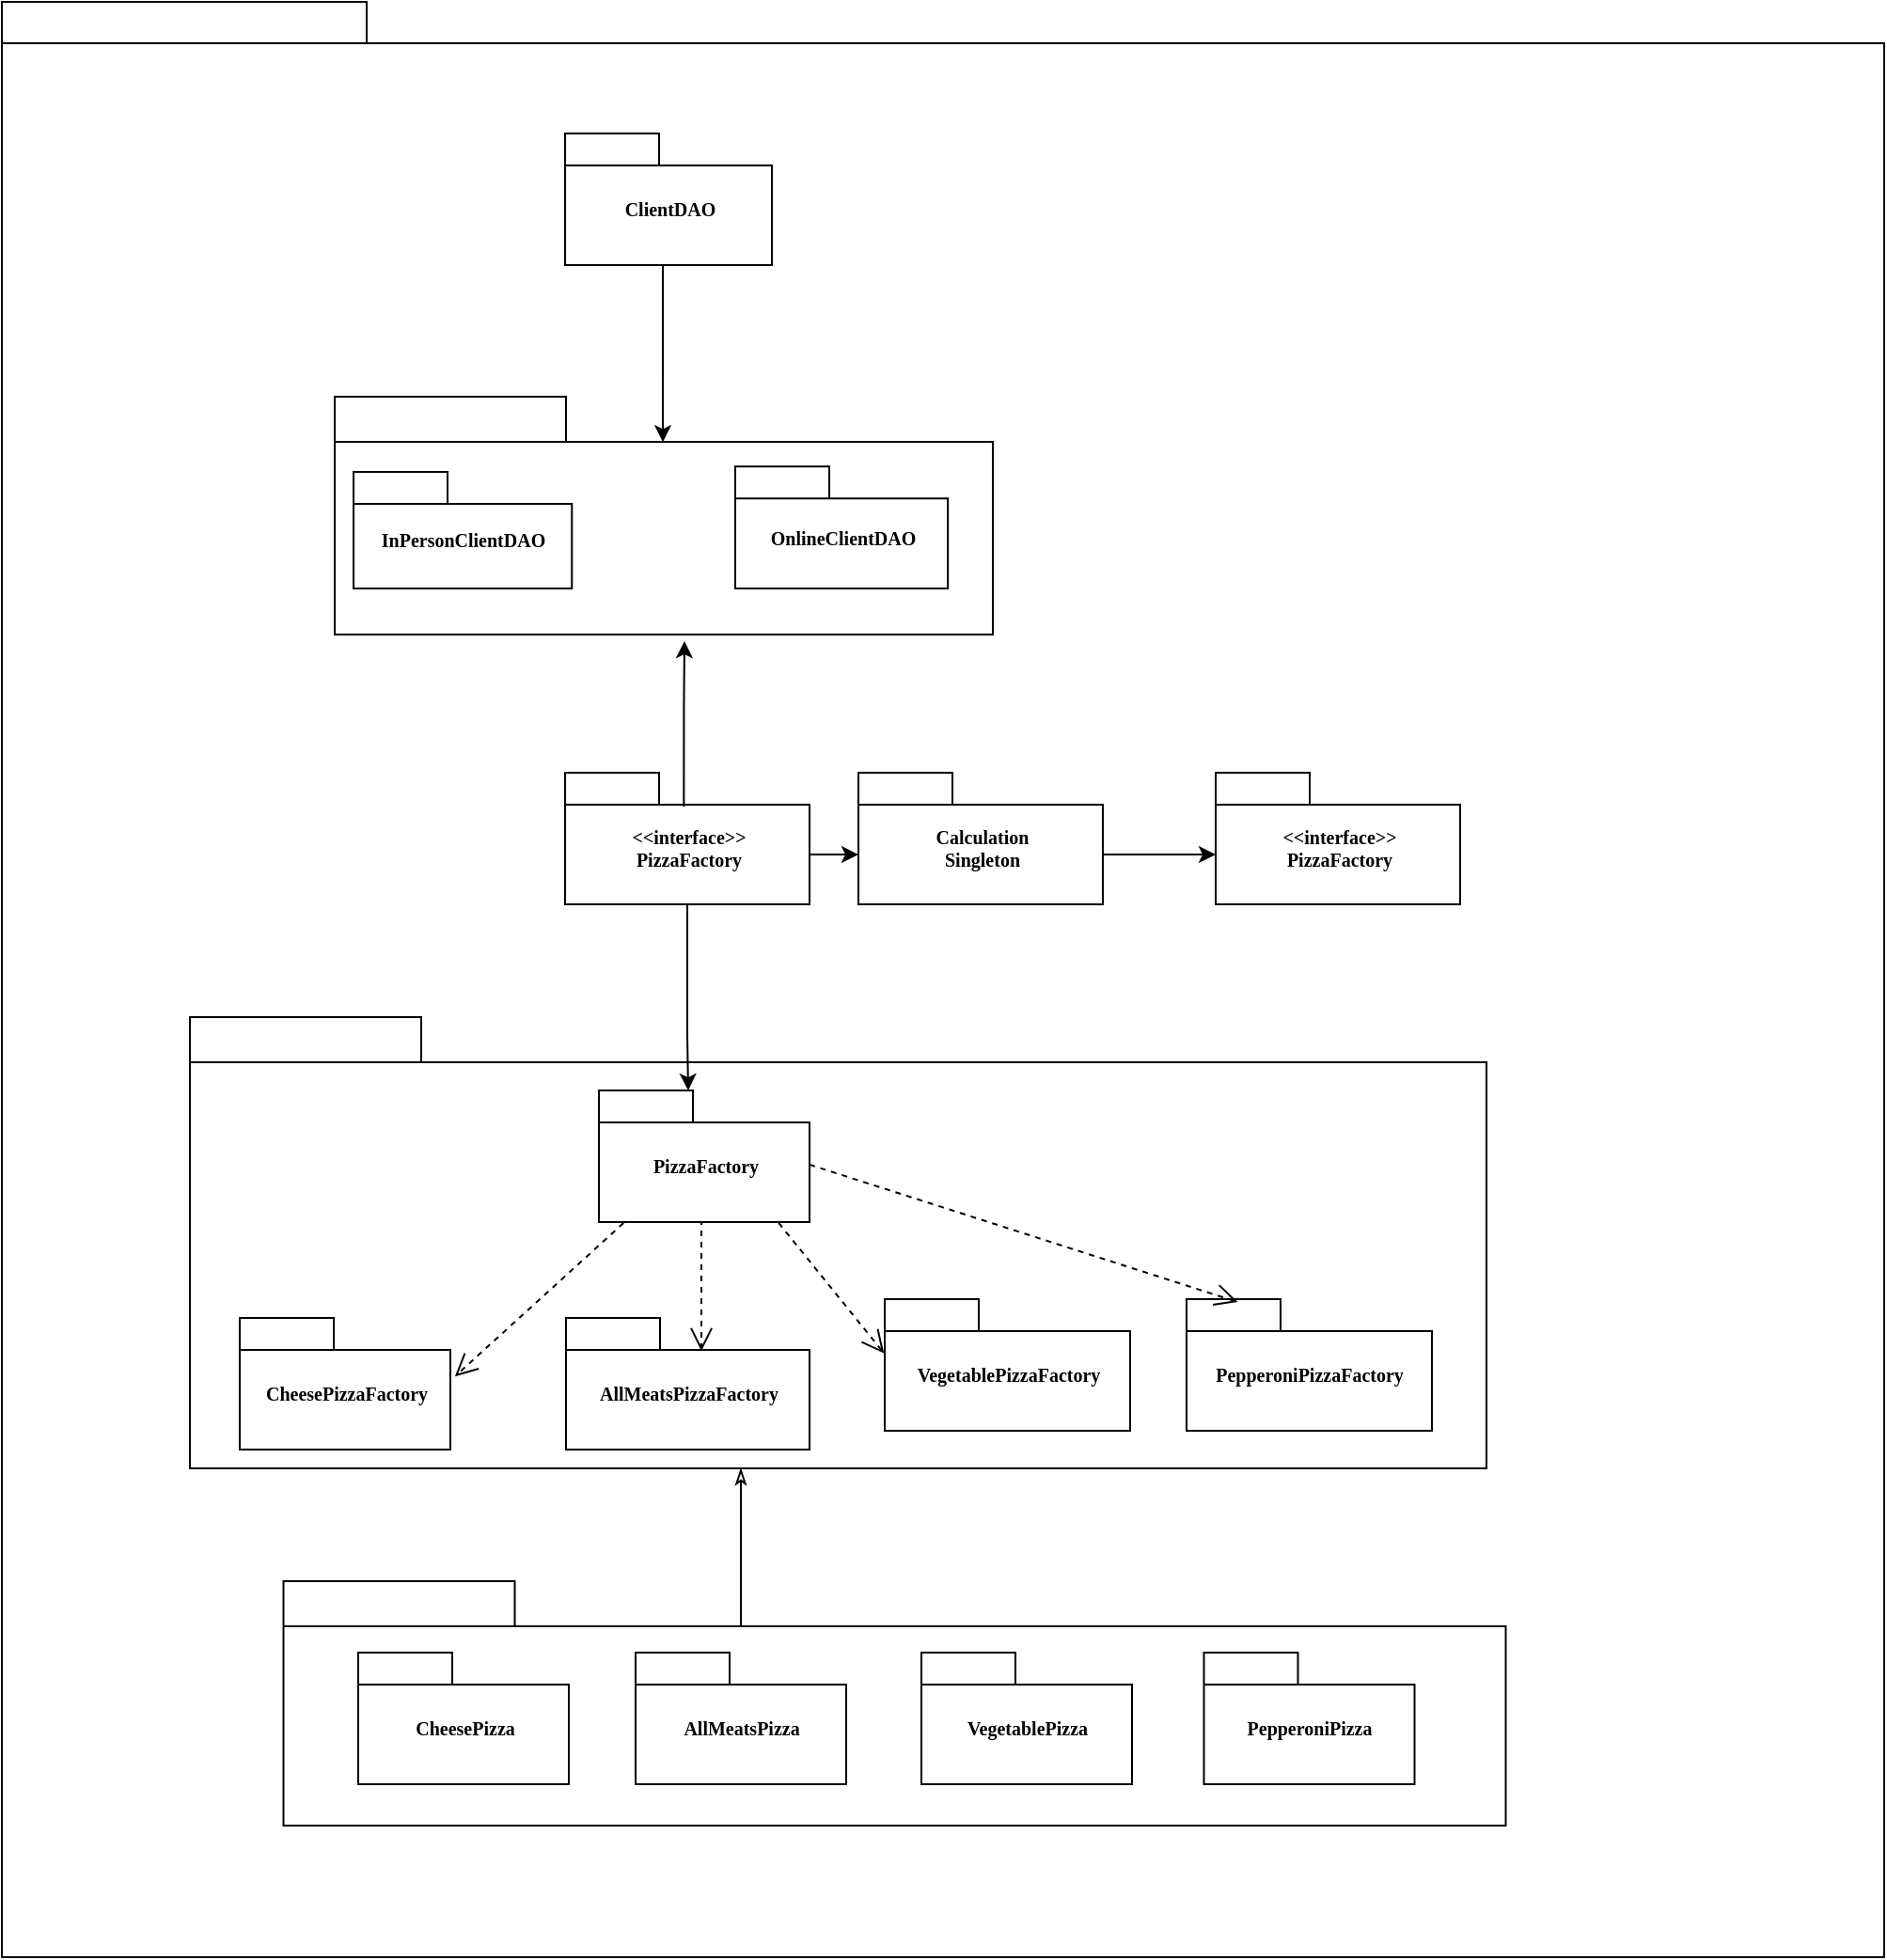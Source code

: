 <mxfile version="21.7.4" type="github">
  <diagram name="Page-1" id="b5b7bab2-c9e2-2cf4-8b2a-24fd1a2a6d21">
    <mxGraphModel dx="1072" dy="1378" grid="1" gridSize="10" guides="1" tooltips="1" connect="1" arrows="1" fold="1" page="1" pageScale="1" pageWidth="827" pageHeight="1169" background="none" math="0" shadow="0">
      <root>
        <mxCell id="0" />
        <mxCell id="1" parent="0" />
        <mxCell id="6e0c8c40b5770093-72" value="" style="shape=folder;fontStyle=1;spacingTop=10;tabWidth=194;tabHeight=22;tabPosition=left;html=1;rounded=0;shadow=0;comic=0;labelBackgroundColor=none;strokeWidth=1;fillColor=none;fontFamily=Verdana;fontSize=10;align=center;strokeColor=default;" parent="1" vertex="1">
          <mxGeometry x="300" y="590" width="1001" height="1040" as="geometry" />
        </mxCell>
        <mxCell id="6e0c8c40b5770093-6" value="" style="group" parent="1" vertex="1" connectable="0">
          <mxGeometry x="599.5" y="1000" width="261.5" height="100" as="geometry" />
        </mxCell>
        <mxCell id="6e0c8c40b5770093-4" value="&amp;lt;&amp;lt;interface&amp;gt;&amp;gt;&lt;br&gt;PizzaFactory" style="shape=folder;fontStyle=1;spacingTop=10;tabWidth=50;tabHeight=17;tabPosition=left;html=1;rounded=0;shadow=0;comic=0;labelBackgroundColor=none;strokeWidth=1;fontFamily=Verdana;fontSize=10;align=center;" parent="6e0c8c40b5770093-6" vertex="1">
          <mxGeometry width="130" height="70" as="geometry" />
        </mxCell>
        <mxCell id="4kux9JXm7JYMOQ9NT7fL-21" value="" style="rounded=0;orthogonalLoop=1;jettySize=auto;html=1;edgeStyle=elbowEdgeStyle;startArrow=classicThin;startFill=0;" edge="1" parent="1" source="6e0c8c40b5770093-33" target="6e0c8c40b5770093-50">
          <mxGeometry relative="1" as="geometry" />
        </mxCell>
        <mxCell id="6e0c8c40b5770093-33" value="" style="shape=folder;fontStyle=1;spacingTop=10;tabWidth=123;tabHeight=24;tabPosition=left;html=1;rounded=0;shadow=0;comic=0;labelBackgroundColor=none;strokeColor=#000000;strokeWidth=1;fillColor=#ffffff;fontFamily=Verdana;fontSize=10;fontColor=#000000;align=center;" parent="1" vertex="1">
          <mxGeometry x="400" y="1130" width="689.5" height="240" as="geometry" />
        </mxCell>
        <mxCell id="6e0c8c40b5770093-64" style="edgeStyle=elbowEdgeStyle;rounded=0;html=1;entryX=0.559;entryY=0.251;entryPerimeter=0;dashed=1;labelBackgroundColor=none;startFill=0;endArrow=open;endFill=0;endSize=10;fontFamily=Verdana;fontSize=10;" parent="1" target="6e0c8c40b5770093-44" edge="1">
          <mxGeometry relative="1" as="geometry">
            <mxPoint x="672" y="1225.5" as="sourcePoint" />
          </mxGeometry>
        </mxCell>
        <mxCell id="6e0c8c40b5770093-65" style="edgeStyle=none;rounded=0;html=1;dashed=1;labelBackgroundColor=none;startFill=0;endArrow=open;endFill=0;endSize=10;fontFamily=Verdana;fontSize=10;entryX=-0.003;entryY=0.411;entryPerimeter=0;" parent="1" target="6e0c8c40b5770093-45" edge="1">
          <mxGeometry relative="1" as="geometry">
            <mxPoint x="701.794" y="1225.5" as="sourcePoint" />
          </mxGeometry>
        </mxCell>
        <mxCell id="6e0c8c40b5770093-66" style="edgeStyle=none;rounded=0;html=1;dashed=1;labelBackgroundColor=none;startFill=0;endArrow=open;endFill=0;endSize=10;fontFamily=Verdana;fontSize=10;entryX=1.013;entryY=0.444;entryPerimeter=0;" parent="1" edge="1">
          <mxGeometry relative="1" as="geometry">
            <mxPoint x="635.027" y="1235.5" as="sourcePoint" />
            <mxPoint x="540.956" y="1321.08" as="targetPoint" />
          </mxGeometry>
        </mxCell>
        <mxCell id="6e0c8c40b5770093-42" value="PizzaFactory" style="shape=folder;fontStyle=1;spacingTop=10;tabWidth=50;tabHeight=17;tabPosition=left;html=1;rounded=0;shadow=0;comic=0;labelBackgroundColor=none;strokeColor=#000000;strokeWidth=1;fillColor=#ffffff;fontFamily=Verdana;fontSize=10;fontColor=#000000;align=center;" parent="1" vertex="1">
          <mxGeometry x="617.5" y="1169" width="112" height="70" as="geometry" />
        </mxCell>
        <mxCell id="6e0c8c40b5770093-43" value="CheesePizzaFactory" style="shape=folder;fontStyle=1;spacingTop=10;tabWidth=50;tabHeight=17;tabPosition=left;html=1;rounded=0;shadow=0;comic=0;labelBackgroundColor=none;strokeColor=#000000;strokeWidth=1;fillColor=#ffffff;fontFamily=Verdana;fontSize=10;fontColor=#000000;align=center;" parent="1" vertex="1">
          <mxGeometry x="426.5" y="1290" width="112" height="70" as="geometry" />
        </mxCell>
        <mxCell id="6e0c8c40b5770093-44" value="AllMeatsPizzaFactory" style="shape=folder;fontStyle=1;spacingTop=10;tabWidth=50;tabHeight=17;tabPosition=left;html=1;rounded=0;shadow=0;comic=0;labelBackgroundColor=none;strokeColor=#000000;strokeWidth=1;fillColor=#ffffff;fontFamily=Verdana;fontSize=10;fontColor=#000000;align=center;" parent="1" vertex="1">
          <mxGeometry x="600" y="1290" width="129.5" height="70" as="geometry" />
        </mxCell>
        <mxCell id="6e0c8c40b5770093-45" value="VegetablePizzaFactory" style="shape=folder;fontStyle=1;spacingTop=10;tabWidth=50;tabHeight=17;tabPosition=left;html=1;rounded=0;shadow=0;comic=0;labelBackgroundColor=none;strokeColor=#000000;strokeWidth=1;fillColor=#ffffff;fontFamily=Verdana;fontSize=10;fontColor=#000000;align=center;" parent="1" vertex="1">
          <mxGeometry x="769.5" y="1280" width="130.5" height="70" as="geometry" />
        </mxCell>
        <mxCell id="6e0c8c40b5770093-47" value="" style="shape=folder;fontStyle=1;spacingTop=10;tabWidth=123;tabHeight=24;tabPosition=left;html=1;rounded=0;shadow=0;comic=0;labelBackgroundColor=none;strokeWidth=1;fontFamily=Verdana;fontSize=10;align=center;" parent="1" vertex="1">
          <mxGeometry x="449.75" y="1430" width="650" height="130" as="geometry" />
        </mxCell>
        <mxCell id="6e0c8c40b5770093-49" value="CheesePizza" style="shape=folder;fontStyle=1;spacingTop=10;tabWidth=50;tabHeight=17;tabPosition=left;html=1;rounded=0;shadow=0;comic=0;labelBackgroundColor=none;strokeWidth=1;fontFamily=Verdana;fontSize=10;align=center;" parent="1" vertex="1">
          <mxGeometry x="489.5" y="1468" width="112" height="70" as="geometry" />
        </mxCell>
        <mxCell id="6e0c8c40b5770093-50" value="AllMeatsPizza" style="shape=folder;fontStyle=1;spacingTop=10;tabWidth=50;tabHeight=17;tabPosition=left;html=1;rounded=0;shadow=0;comic=0;labelBackgroundColor=none;strokeWidth=1;fontFamily=Verdana;fontSize=10;align=center;" parent="1" vertex="1">
          <mxGeometry x="637" y="1468" width="112" height="70" as="geometry" />
        </mxCell>
        <mxCell id="4kux9JXm7JYMOQ9NT7fL-5" value="PepperoniPizzaFactory" style="shape=folder;fontStyle=1;spacingTop=10;tabWidth=50;tabHeight=17;tabPosition=left;html=1;rounded=0;shadow=0;comic=0;labelBackgroundColor=none;strokeColor=#000000;strokeWidth=1;fillColor=#ffffff;fontFamily=Verdana;fontSize=10;fontColor=#000000;align=center;" vertex="1" parent="1">
          <mxGeometry x="930" y="1280" width="130.5" height="70" as="geometry" />
        </mxCell>
        <mxCell id="4kux9JXm7JYMOQ9NT7fL-7" style="edgeStyle=none;rounded=0;html=1;dashed=1;labelBackgroundColor=none;startFill=0;endArrow=open;endFill=0;endSize=10;fontFamily=Verdana;fontSize=10;entryX=-0.003;entryY=0.411;entryPerimeter=0;" edge="1" parent="1">
          <mxGeometry relative="1" as="geometry">
            <mxPoint x="729.5" y="1208.462" as="sourcePoint" />
            <mxPoint x="957.21" y="1281.5" as="targetPoint" />
          </mxGeometry>
        </mxCell>
        <mxCell id="4kux9JXm7JYMOQ9NT7fL-8" value="VegetablePizza" style="shape=folder;fontStyle=1;spacingTop=10;tabWidth=50;tabHeight=17;tabPosition=left;html=1;rounded=0;shadow=0;comic=0;labelBackgroundColor=none;strokeWidth=1;fontFamily=Verdana;fontSize=10;align=center;" vertex="1" parent="1">
          <mxGeometry x="789" y="1468" width="112" height="70" as="geometry" />
        </mxCell>
        <mxCell id="4kux9JXm7JYMOQ9NT7fL-10" value="PepperoniPizza" style="shape=folder;fontStyle=1;spacingTop=10;tabWidth=50;tabHeight=17;tabPosition=left;html=1;rounded=0;shadow=0;comic=0;labelBackgroundColor=none;strokeWidth=1;fontFamily=Verdana;fontSize=10;align=center;" vertex="1" parent="1">
          <mxGeometry x="939.25" y="1468" width="112" height="70" as="geometry" />
        </mxCell>
        <mxCell id="4kux9JXm7JYMOQ9NT7fL-11" value="" style="shape=folder;fontStyle=1;spacingTop=10;tabWidth=123;tabHeight=24;tabPosition=left;html=1;rounded=0;shadow=0;comic=0;labelBackgroundColor=none;strokeWidth=1;fontFamily=Verdana;fontSize=10;align=center;container=1;" vertex="1" parent="1">
          <mxGeometry x="477" y="800" width="350" height="126.5" as="geometry" />
        </mxCell>
        <mxCell id="4kux9JXm7JYMOQ9NT7fL-14" value="OnlineClientDAO" style="shape=folder;fontStyle=1;spacingTop=10;tabWidth=50;tabHeight=17;tabPosition=left;html=1;rounded=0;shadow=0;comic=0;labelBackgroundColor=none;strokeWidth=1;fontFamily=Verdana;fontSize=10;align=center;" vertex="1" parent="4kux9JXm7JYMOQ9NT7fL-11">
          <mxGeometry x="213" y="37.07" width="113.08" height="64.87" as="geometry" />
        </mxCell>
        <mxCell id="4kux9JXm7JYMOQ9NT7fL-12" value="" style="group" vertex="1" connectable="0" parent="4kux9JXm7JYMOQ9NT7fL-11">
          <mxGeometry x="10" y="40" width="130" height="61.94" as="geometry" />
        </mxCell>
        <mxCell id="4kux9JXm7JYMOQ9NT7fL-13" value="InPersonClientDAO" style="shape=folder;fontStyle=1;spacingTop=10;tabWidth=50;tabHeight=17;tabPosition=left;html=1;rounded=0;shadow=0;comic=0;labelBackgroundColor=none;strokeWidth=1;fontFamily=Verdana;fontSize=10;align=center;" vertex="1" parent="4kux9JXm7JYMOQ9NT7fL-12">
          <mxGeometry width="116.134" height="61.94" as="geometry" />
        </mxCell>
        <mxCell id="4kux9JXm7JYMOQ9NT7fL-25" style="edgeStyle=elbowEdgeStyle;rounded=0;orthogonalLoop=1;jettySize=auto;html=1;entryX=0.397;entryY=0.191;entryDx=0;entryDy=0;entryPerimeter=0;" edge="1" parent="1">
          <mxGeometry relative="1" as="geometry">
            <mxPoint x="651.55" y="700" as="sourcePoint" />
            <mxPoint x="651.5" y="824.161" as="targetPoint" />
          </mxGeometry>
        </mxCell>
        <mxCell id="4kux9JXm7JYMOQ9NT7fL-15" value="ClientDAO" style="shape=folder;fontStyle=1;spacingTop=10;tabWidth=50;tabHeight=17;tabPosition=left;html=1;rounded=0;shadow=0;comic=0;labelBackgroundColor=none;strokeWidth=1;fontFamily=Verdana;fontSize=10;align=center;" vertex="1" parent="1">
          <mxGeometry x="599.5" y="660" width="110" height="70" as="geometry" />
        </mxCell>
        <mxCell id="4kux9JXm7JYMOQ9NT7fL-18" style="edgeStyle=orthogonalEdgeStyle;rounded=0;orthogonalLoop=1;jettySize=auto;html=1;exitX=0.486;exitY=0.257;exitDx=0;exitDy=0;exitPerimeter=0;" edge="1" parent="1" source="6e0c8c40b5770093-4">
          <mxGeometry relative="1" as="geometry">
            <mxPoint x="663" y="930" as="targetPoint" />
          </mxGeometry>
        </mxCell>
        <mxCell id="4kux9JXm7JYMOQ9NT7fL-20" value="" style="edgeStyle=orthogonalEdgeStyle;rounded=0;orthogonalLoop=1;jettySize=auto;html=1;" edge="1" parent="1" source="6e0c8c40b5770093-4" target="6e0c8c40b5770093-42">
          <mxGeometry relative="1" as="geometry">
            <Array as="points">
              <mxPoint x="665" y="1140" />
              <mxPoint x="665" y="1140" />
            </Array>
          </mxGeometry>
        </mxCell>
        <mxCell id="4kux9JXm7JYMOQ9NT7fL-26" value="" style="group" vertex="1" connectable="0" parent="1">
          <mxGeometry x="755.5" y="1000" width="261.5" height="100" as="geometry" />
        </mxCell>
        <mxCell id="4kux9JXm7JYMOQ9NT7fL-27" value="Calculation&lt;br&gt;Singleton" style="shape=folder;fontStyle=1;spacingTop=10;tabWidth=50;tabHeight=17;tabPosition=left;html=1;rounded=0;shadow=0;comic=0;labelBackgroundColor=none;strokeWidth=1;fontFamily=Verdana;fontSize=10;align=center;" vertex="1" parent="4kux9JXm7JYMOQ9NT7fL-26">
          <mxGeometry width="130" height="70" as="geometry" />
        </mxCell>
        <mxCell id="4kux9JXm7JYMOQ9NT7fL-28" value="" style="group" vertex="1" connectable="0" parent="1">
          <mxGeometry x="945.5" y="1000" width="261.5" height="100" as="geometry" />
        </mxCell>
        <mxCell id="4kux9JXm7JYMOQ9NT7fL-29" value="&amp;lt;&amp;lt;interface&amp;gt;&amp;gt;&lt;br&gt;PizzaFactory" style="shape=folder;fontStyle=1;spacingTop=10;tabWidth=50;tabHeight=17;tabPosition=left;html=1;rounded=0;shadow=0;comic=0;labelBackgroundColor=none;strokeWidth=1;fontFamily=Verdana;fontSize=10;align=center;" vertex="1" parent="4kux9JXm7JYMOQ9NT7fL-28">
          <mxGeometry width="130" height="70" as="geometry" />
        </mxCell>
        <mxCell id="4kux9JXm7JYMOQ9NT7fL-30" style="edgeStyle=orthogonalEdgeStyle;rounded=0;orthogonalLoop=1;jettySize=auto;html=1;exitX=0;exitY=0;exitDx=130;exitDy=43.5;exitPerimeter=0;entryX=0;entryY=0;entryDx=0;entryDy=43.5;entryPerimeter=0;" edge="1" parent="1" source="6e0c8c40b5770093-4" target="4kux9JXm7JYMOQ9NT7fL-27">
          <mxGeometry relative="1" as="geometry" />
        </mxCell>
        <mxCell id="4kux9JXm7JYMOQ9NT7fL-32" style="edgeStyle=orthogonalEdgeStyle;rounded=0;orthogonalLoop=1;jettySize=auto;html=1;exitX=0;exitY=0;exitDx=130;exitDy=43.5;exitPerimeter=0;entryX=0;entryY=0;entryDx=0;entryDy=43.5;entryPerimeter=0;" edge="1" parent="1" source="4kux9JXm7JYMOQ9NT7fL-27" target="4kux9JXm7JYMOQ9NT7fL-29">
          <mxGeometry relative="1" as="geometry" />
        </mxCell>
      </root>
    </mxGraphModel>
  </diagram>
</mxfile>
